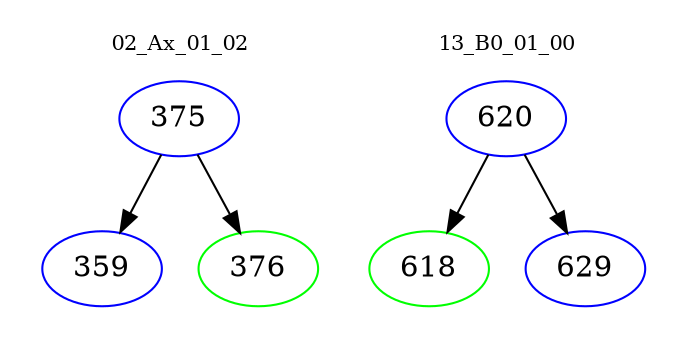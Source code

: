 digraph{
subgraph cluster_0 {
color = white
label = "02_Ax_01_02";
fontsize=10;
T0_375 [label="375", color="blue"]
T0_375 -> T0_359 [color="black"]
T0_359 [label="359", color="blue"]
T0_375 -> T0_376 [color="black"]
T0_376 [label="376", color="green"]
}
subgraph cluster_1 {
color = white
label = "13_B0_01_00";
fontsize=10;
T1_620 [label="620", color="blue"]
T1_620 -> T1_618 [color="black"]
T1_618 [label="618", color="green"]
T1_620 -> T1_629 [color="black"]
T1_629 [label="629", color="blue"]
}
}
